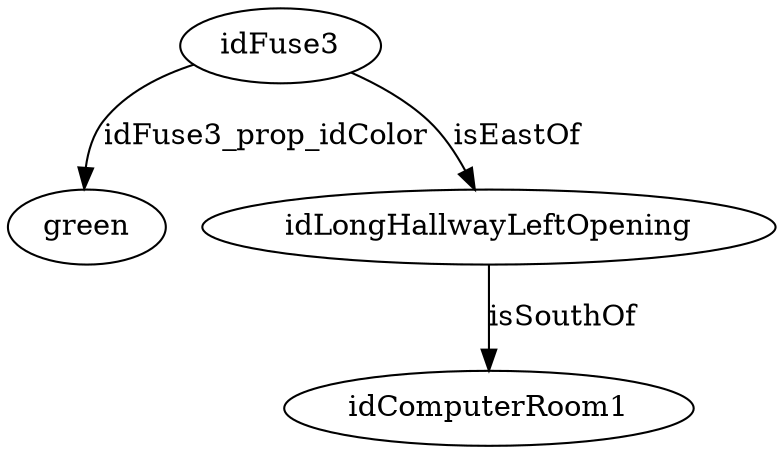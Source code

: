 strict digraph  {
idFuse3 [node_type=entity_node, root=root];
green;
idLongHallwayLeftOpening;
idComputerRoom1;
idFuse3 -> green  [edge_type=property, label=idFuse3_prop_idColor];
idFuse3 -> idLongHallwayLeftOpening  [edge_type=relationship, label=isEastOf];
idLongHallwayLeftOpening -> idComputerRoom1  [edge_type=relationship, label=isSouthOf];
}

